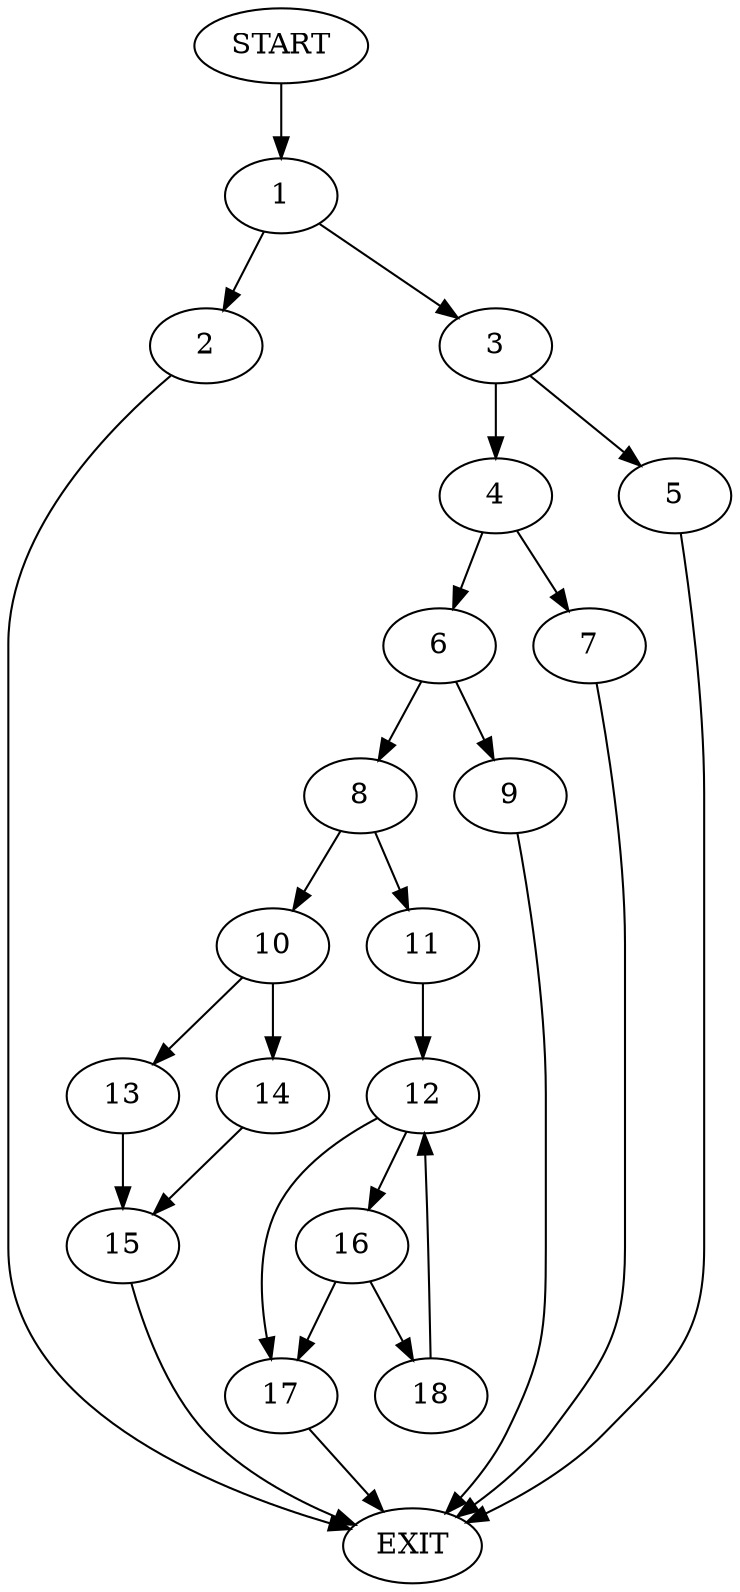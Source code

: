 digraph {
0 [label="START"]
19 [label="EXIT"]
0 -> 1
1 -> 2
1 -> 3
2 -> 19
3 -> 4
3 -> 5
4 -> 6
4 -> 7
5 -> 19
6 -> 8
6 -> 9
7 -> 19
9 -> 19
8 -> 10
8 -> 11
11 -> 12
10 -> 13
10 -> 14
13 -> 15
14 -> 15
15 -> 19
12 -> 16
12 -> 17
17 -> 19
16 -> 17
16 -> 18
18 -> 12
}

